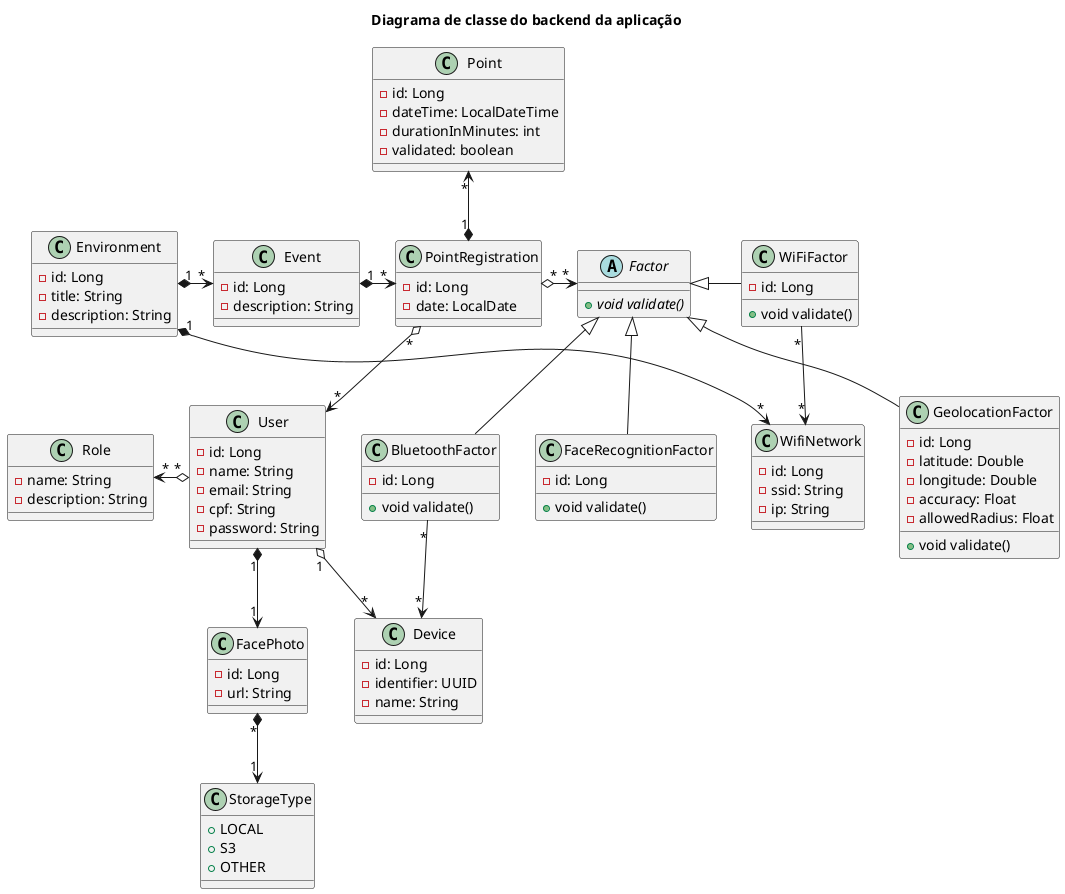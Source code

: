@startuml
title Diagrama de classe do backend da aplicação

class User {
    - id: Long
    - name: String
    - email: String
    - cpf: String
    - password: String
}

class Device {
    - id: Long
    - identifier: UUID
    - name: String
}

class FacePhoto {
    - id: Long
    - url: String
}

class StorageType {
    + LOCAL
    + S3
    + OTHER
}

class Role {
    - name: String
    - description: String
}

class Event {
    - id: Long
    - description: String
}

class PointRegistration {
    - id: Long
    - date: LocalDate
}

class Point {
    - id: Long
    - dateTime: LocalDateTime
    - durationInMinutes: int
    - validated: boolean
}

abstract class Factor {
    + void {abstract} validate()
}

class Environment {
    - id: Long
    - title: String
    - description: String
}

class WifiNetwork {
    - id: Long
    - ssid: String
    - ip: String
}

class FaceRecognitionFactor {
    - id: Long
    + void validate()
}

class GeolocationFactor {
    - id: Long
    - latitude: Double
    - longitude: Double
    - accuracy: Float
    - allowedRadius: Float
    + void validate()
}

class WiFiFactor {
    - id: Long
    + void validate()
}

class BluetoothFactor {
    - id: Long
    + void validate()
}

Environment "1" *-> "*" Event
Environment "1" *-down-> "*" WifiNetwork
Event "1" *-> "*" PointRegistration

PointRegistration "1" *-up-> "*" Point
PointRegistration "*" o-down-> "*" User
PointRegistration "*" o-> "*" Factor

Factor <|-- FaceRecognitionFactor
Factor <|-- GeolocationFactor
Factor <|-right- WiFiFactor
Factor <|-- BluetoothFactor

WiFiFactor "*" --> "*" WifiNetwork
BluetoothFactor "*" --> "*" Device

User "*" o-left-> "*" Role
User "1" o-down-> "*" Device
User "1" *-down-> "1" FacePhoto

FacePhoto "*" *-down-> "1" StorageType

@enduml